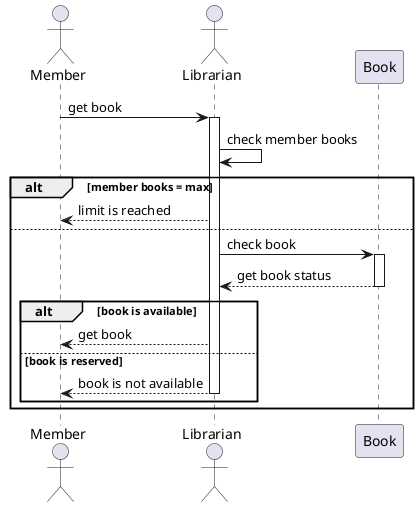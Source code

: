 @startuml
actor Member
actor Librarian
participant Book

Member -> Librarian++: get book
Librarian -> Librarian: check member books
alt member books = max
    Librarian --> Member: limit is reached
else
    Librarian -> Book++: check book
    Book --> Librarian--: get book status
    alt book is available
        Librarian --> Member: get book
    else book is reserved
        Librarian --> Member--: book is not available
    end alt
end alt

@enduml
